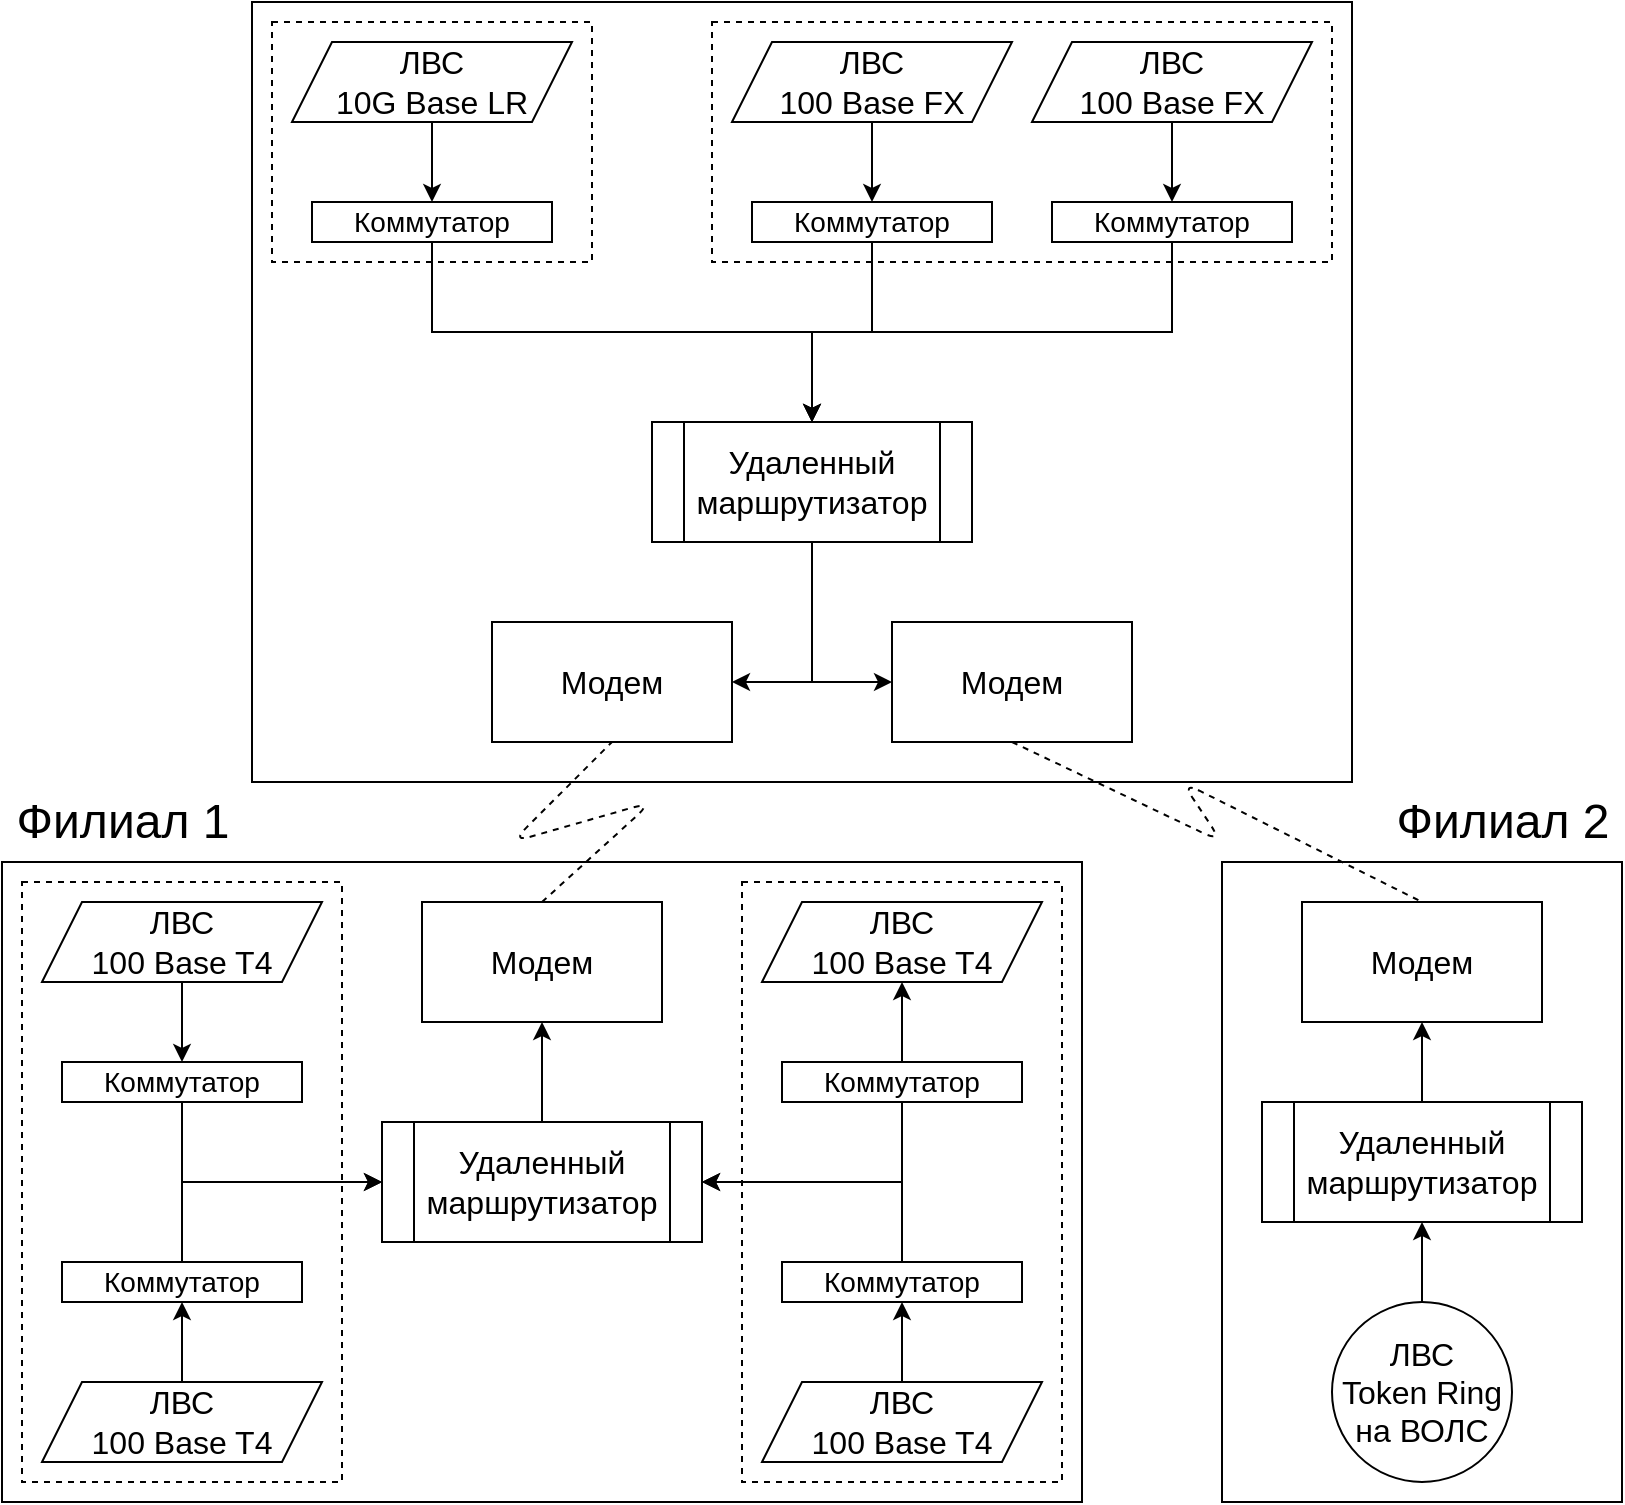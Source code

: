 <mxfile version="13.6.10" type="github">
  <diagram id="Ht1M8jgEwFfnCIfOTk4-" name="Page-1">
    <mxGraphModel dx="-249" dy="1341" grid="1" gridSize="10" guides="1" tooltips="1" connect="1" arrows="1" fold="1" page="1" pageScale="1" pageWidth="1169" pageHeight="827" math="0" shadow="0">
      <root>
        <mxCell id="0" />
        <mxCell id="1" parent="0" />
        <mxCell id="H0Uw_oi4I9NrX1j97PpR-87" value="" style="rounded=0;whiteSpace=wrap;html=1;fontSize=16;" vertex="1" parent="1">
          <mxGeometry x="1950" y="-350" width="200" height="320" as="geometry" />
        </mxCell>
        <mxCell id="H0Uw_oi4I9NrX1j97PpR-51" value="" style="rounded=0;whiteSpace=wrap;html=1;fontSize=16;" vertex="1" parent="1">
          <mxGeometry x="1465" y="-780" width="550" height="390" as="geometry" />
        </mxCell>
        <mxCell id="H0Uw_oi4I9NrX1j97PpR-79" value="" style="rounded=0;whiteSpace=wrap;html=1;dashed=1;fontSize=16;" vertex="1" parent="1">
          <mxGeometry x="1695" y="-770" width="310" height="120" as="geometry" />
        </mxCell>
        <mxCell id="H0Uw_oi4I9NrX1j97PpR-78" value="" style="rounded=0;whiteSpace=wrap;html=1;dashed=1;fontSize=16;" vertex="1" parent="1">
          <mxGeometry x="1475" y="-770" width="160" height="120" as="geometry" />
        </mxCell>
        <mxCell id="H0Uw_oi4I9NrX1j97PpR-71" value="" style="rounded=0;whiteSpace=wrap;html=1;fontSize=16;" vertex="1" parent="1">
          <mxGeometry x="1340" y="-350" width="540" height="320" as="geometry" />
        </mxCell>
        <mxCell id="H0Uw_oi4I9NrX1j97PpR-76" value="" style="rounded=0;whiteSpace=wrap;html=1;fontSize=16;dashed=1;" vertex="1" parent="1">
          <mxGeometry x="1710" y="-340" width="160" height="300" as="geometry" />
        </mxCell>
        <mxCell id="H0Uw_oi4I9NrX1j97PpR-73" value="" style="rounded=0;whiteSpace=wrap;html=1;fontSize=16;dashed=1;" vertex="1" parent="1">
          <mxGeometry x="1350" y="-340" width="160" height="300" as="geometry" />
        </mxCell>
        <mxCell id="H0Uw_oi4I9NrX1j97PpR-38" style="edgeStyle=orthogonalEdgeStyle;rounded=0;orthogonalLoop=1;jettySize=auto;html=1;exitX=0.5;exitY=1;exitDx=0;exitDy=0;entryX=0.5;entryY=0;entryDx=0;entryDy=0;fontSize=16;" edge="1" parent="1" source="H0Uw_oi4I9NrX1j97PpR-29" target="H0Uw_oi4I9NrX1j97PpR-31">
          <mxGeometry relative="1" as="geometry" />
        </mxCell>
        <mxCell id="H0Uw_oi4I9NrX1j97PpR-29" value="&lt;font style=&quot;font-size: 14px;&quot;&gt;Коммутатор&lt;/font&gt;" style="rounded=0;whiteSpace=wrap;html=1;fontSize=14;" vertex="1" parent="1">
          <mxGeometry x="1495" y="-680" width="120" height="20" as="geometry" />
        </mxCell>
        <mxCell id="H0Uw_oi4I9NrX1j97PpR-35" style="edgeStyle=orthogonalEdgeStyle;rounded=0;orthogonalLoop=1;jettySize=auto;html=1;exitX=0.5;exitY=1;exitDx=0;exitDy=0;entryX=1;entryY=0.5;entryDx=0;entryDy=0;fontSize=16;" edge="1" parent="1" source="H0Uw_oi4I9NrX1j97PpR-31" target="H0Uw_oi4I9NrX1j97PpR-33">
          <mxGeometry relative="1" as="geometry" />
        </mxCell>
        <mxCell id="H0Uw_oi4I9NrX1j97PpR-36" style="edgeStyle=orthogonalEdgeStyle;rounded=0;orthogonalLoop=1;jettySize=auto;html=1;exitX=0.5;exitY=1;exitDx=0;exitDy=0;entryX=0;entryY=0.5;entryDx=0;entryDy=0;fontSize=16;" edge="1" parent="1" source="H0Uw_oi4I9NrX1j97PpR-31" target="H0Uw_oi4I9NrX1j97PpR-34">
          <mxGeometry relative="1" as="geometry" />
        </mxCell>
        <mxCell id="H0Uw_oi4I9NrX1j97PpR-31" value="Удаленный маршрутизатор" style="shape=process;whiteSpace=wrap;html=1;backgroundOutline=1;fontSize=16;" vertex="1" parent="1">
          <mxGeometry x="1665" y="-570" width="160" height="60" as="geometry" />
        </mxCell>
        <mxCell id="H0Uw_oi4I9NrX1j97PpR-33" value="Модем" style="rounded=0;whiteSpace=wrap;html=1;fontSize=16;" vertex="1" parent="1">
          <mxGeometry x="1585" y="-470" width="120" height="60" as="geometry" />
        </mxCell>
        <mxCell id="H0Uw_oi4I9NrX1j97PpR-34" value="Модем" style="rounded=0;whiteSpace=wrap;html=1;fontSize=16;" vertex="1" parent="1">
          <mxGeometry x="1785" y="-470" width="120" height="60" as="geometry" />
        </mxCell>
        <mxCell id="H0Uw_oi4I9NrX1j97PpR-44" style="edgeStyle=orthogonalEdgeStyle;rounded=0;orthogonalLoop=1;jettySize=auto;html=1;exitX=0.5;exitY=1;exitDx=0;exitDy=0;fontSize=16;entryX=0.5;entryY=0;entryDx=0;entryDy=0;" edge="1" parent="1" source="H0Uw_oi4I9NrX1j97PpR-39" target="H0Uw_oi4I9NrX1j97PpR-31">
          <mxGeometry relative="1" as="geometry">
            <mxPoint x="1745" y="-580.0" as="targetPoint" />
          </mxGeometry>
        </mxCell>
        <mxCell id="H0Uw_oi4I9NrX1j97PpR-39" value="&lt;font style=&quot;font-size: 14px;&quot;&gt;Коммутатор&lt;/font&gt;" style="rounded=0;whiteSpace=wrap;html=1;fontSize=14;" vertex="1" parent="1">
          <mxGeometry x="1865" y="-680" width="120" height="20" as="geometry" />
        </mxCell>
        <mxCell id="H0Uw_oi4I9NrX1j97PpR-43" style="edgeStyle=orthogonalEdgeStyle;rounded=0;orthogonalLoop=1;jettySize=auto;html=1;exitX=0.5;exitY=1;exitDx=0;exitDy=0;entryX=0.5;entryY=0;entryDx=0;entryDy=0;fontSize=16;" edge="1" parent="1" source="H0Uw_oi4I9NrX1j97PpR-40" target="H0Uw_oi4I9NrX1j97PpR-31">
          <mxGeometry relative="1" as="geometry" />
        </mxCell>
        <mxCell id="H0Uw_oi4I9NrX1j97PpR-40" value="&lt;font style=&quot;font-size: 14px;&quot;&gt;Коммутатор&lt;/font&gt;" style="rounded=0;whiteSpace=wrap;html=1;fontSize=14;" vertex="1" parent="1">
          <mxGeometry x="1715" y="-680" width="120" height="20" as="geometry" />
        </mxCell>
        <mxCell id="H0Uw_oi4I9NrX1j97PpR-46" style="edgeStyle=orthogonalEdgeStyle;rounded=0;orthogonalLoop=1;jettySize=auto;html=1;exitX=0.5;exitY=1;exitDx=0;exitDy=0;entryX=0.5;entryY=0;entryDx=0;entryDy=0;fontSize=16;" edge="1" parent="1" source="H0Uw_oi4I9NrX1j97PpR-45" target="H0Uw_oi4I9NrX1j97PpR-29">
          <mxGeometry relative="1" as="geometry" />
        </mxCell>
        <mxCell id="H0Uw_oi4I9NrX1j97PpR-45" value="ЛВС&lt;br&gt;10G Base LR" style="shape=parallelogram;perimeter=parallelogramPerimeter;whiteSpace=wrap;html=1;fixedSize=1;fontSize=16;" vertex="1" parent="1">
          <mxGeometry x="1485" y="-760" width="140" height="40" as="geometry" />
        </mxCell>
        <mxCell id="H0Uw_oi4I9NrX1j97PpR-49" style="edgeStyle=orthogonalEdgeStyle;rounded=0;orthogonalLoop=1;jettySize=auto;html=1;exitX=0.5;exitY=1;exitDx=0;exitDy=0;entryX=0.5;entryY=0;entryDx=0;entryDy=0;fontSize=16;" edge="1" parent="1" source="H0Uw_oi4I9NrX1j97PpR-47" target="H0Uw_oi4I9NrX1j97PpR-40">
          <mxGeometry relative="1" as="geometry" />
        </mxCell>
        <mxCell id="H0Uw_oi4I9NrX1j97PpR-47" value="ЛВС&lt;br&gt;100 Base FX" style="shape=parallelogram;perimeter=parallelogramPerimeter;whiteSpace=wrap;html=1;fixedSize=1;fontSize=16;" vertex="1" parent="1">
          <mxGeometry x="1705" y="-760" width="140" height="40" as="geometry" />
        </mxCell>
        <mxCell id="H0Uw_oi4I9NrX1j97PpR-50" style="edgeStyle=orthogonalEdgeStyle;rounded=0;orthogonalLoop=1;jettySize=auto;html=1;exitX=0.5;exitY=1;exitDx=0;exitDy=0;entryX=0.5;entryY=0;entryDx=0;entryDy=0;fontSize=16;" edge="1" parent="1" source="H0Uw_oi4I9NrX1j97PpR-48" target="H0Uw_oi4I9NrX1j97PpR-39">
          <mxGeometry relative="1" as="geometry" />
        </mxCell>
        <mxCell id="H0Uw_oi4I9NrX1j97PpR-48" value="ЛВС&lt;br&gt;100 Base FX" style="shape=parallelogram;perimeter=parallelogramPerimeter;whiteSpace=wrap;html=1;fixedSize=1;fontSize=16;" vertex="1" parent="1">
          <mxGeometry x="1855" y="-760" width="140" height="40" as="geometry" />
        </mxCell>
        <mxCell id="H0Uw_oi4I9NrX1j97PpR-52" value="Модем" style="rounded=0;whiteSpace=wrap;html=1;fontSize=16;" vertex="1" parent="1">
          <mxGeometry x="1550" y="-330" width="120" height="60" as="geometry" />
        </mxCell>
        <mxCell id="H0Uw_oi4I9NrX1j97PpR-70" style="edgeStyle=orthogonalEdgeStyle;rounded=0;orthogonalLoop=1;jettySize=auto;html=1;exitX=0.5;exitY=0;exitDx=0;exitDy=0;entryX=0.5;entryY=1;entryDx=0;entryDy=0;fontSize=16;" edge="1" parent="1" source="H0Uw_oi4I9NrX1j97PpR-53" target="H0Uw_oi4I9NrX1j97PpR-52">
          <mxGeometry relative="1" as="geometry" />
        </mxCell>
        <mxCell id="H0Uw_oi4I9NrX1j97PpR-53" value="Удаленный маршрутизатор" style="shape=process;whiteSpace=wrap;html=1;backgroundOutline=1;fontSize=16;" vertex="1" parent="1">
          <mxGeometry x="1530" y="-220" width="160" height="60" as="geometry" />
        </mxCell>
        <mxCell id="H0Uw_oi4I9NrX1j97PpR-68" style="edgeStyle=orthogonalEdgeStyle;rounded=0;orthogonalLoop=1;jettySize=auto;html=1;exitX=0.5;exitY=0;exitDx=0;exitDy=0;entryX=0;entryY=0.5;entryDx=0;entryDy=0;fontSize=16;" edge="1" parent="1" source="H0Uw_oi4I9NrX1j97PpR-54" target="H0Uw_oi4I9NrX1j97PpR-53">
          <mxGeometry relative="1" as="geometry" />
        </mxCell>
        <mxCell id="H0Uw_oi4I9NrX1j97PpR-54" value="&lt;font style=&quot;font-size: 14px;&quot;&gt;Коммутатор&lt;/font&gt;" style="rounded=0;whiteSpace=wrap;html=1;fontSize=14;" vertex="1" parent="1">
          <mxGeometry x="1370" y="-150" width="120" height="20" as="geometry" />
        </mxCell>
        <mxCell id="H0Uw_oi4I9NrX1j97PpR-69" style="edgeStyle=orthogonalEdgeStyle;rounded=0;orthogonalLoop=1;jettySize=auto;html=1;exitX=0.5;exitY=1;exitDx=0;exitDy=0;entryX=0;entryY=0.5;entryDx=0;entryDy=0;fontSize=16;" edge="1" parent="1" source="H0Uw_oi4I9NrX1j97PpR-55" target="H0Uw_oi4I9NrX1j97PpR-53">
          <mxGeometry relative="1" as="geometry" />
        </mxCell>
        <mxCell id="H0Uw_oi4I9NrX1j97PpR-55" value="&lt;font style=&quot;font-size: 14px;&quot;&gt;Коммутатор&lt;/font&gt;" style="rounded=0;whiteSpace=wrap;html=1;fontSize=14;" vertex="1" parent="1">
          <mxGeometry x="1370" y="-250" width="120" height="20" as="geometry" />
        </mxCell>
        <mxCell id="H0Uw_oi4I9NrX1j97PpR-65" style="edgeStyle=orthogonalEdgeStyle;rounded=0;orthogonalLoop=1;jettySize=auto;html=1;exitX=0.5;exitY=0;exitDx=0;exitDy=0;entryX=0.5;entryY=1;entryDx=0;entryDy=0;fontSize=16;" edge="1" parent="1" source="H0Uw_oi4I9NrX1j97PpR-56" target="H0Uw_oi4I9NrX1j97PpR-60">
          <mxGeometry relative="1" as="geometry" />
        </mxCell>
        <mxCell id="H0Uw_oi4I9NrX1j97PpR-66" style="edgeStyle=orthogonalEdgeStyle;rounded=0;orthogonalLoop=1;jettySize=auto;html=1;exitX=0.5;exitY=1;exitDx=0;exitDy=0;entryX=1;entryY=0.5;entryDx=0;entryDy=0;fontSize=16;" edge="1" parent="1" source="H0Uw_oi4I9NrX1j97PpR-56" target="H0Uw_oi4I9NrX1j97PpR-53">
          <mxGeometry relative="1" as="geometry" />
        </mxCell>
        <mxCell id="H0Uw_oi4I9NrX1j97PpR-56" value="&lt;font style=&quot;font-size: 14px;&quot;&gt;Коммутатор&lt;/font&gt;" style="rounded=0;whiteSpace=wrap;html=1;fontSize=14;" vertex="1" parent="1">
          <mxGeometry x="1730" y="-250" width="120" height="20" as="geometry" />
        </mxCell>
        <mxCell id="H0Uw_oi4I9NrX1j97PpR-67" style="edgeStyle=orthogonalEdgeStyle;rounded=0;orthogonalLoop=1;jettySize=auto;html=1;exitX=0.5;exitY=0;exitDx=0;exitDy=0;fontSize=16;entryX=1;entryY=0.5;entryDx=0;entryDy=0;" edge="1" parent="1" source="H0Uw_oi4I9NrX1j97PpR-57" target="H0Uw_oi4I9NrX1j97PpR-53">
          <mxGeometry relative="1" as="geometry">
            <mxPoint x="1710" y="-210" as="targetPoint" />
          </mxGeometry>
        </mxCell>
        <mxCell id="H0Uw_oi4I9NrX1j97PpR-57" value="&lt;font style=&quot;font-size: 14px;&quot;&gt;Коммутатор&lt;/font&gt;" style="rounded=0;whiteSpace=wrap;html=1;fontSize=14;" vertex="1" parent="1">
          <mxGeometry x="1730" y="-150" width="120" height="20" as="geometry" />
        </mxCell>
        <mxCell id="H0Uw_oi4I9NrX1j97PpR-63" style="edgeStyle=orthogonalEdgeStyle;rounded=0;orthogonalLoop=1;jettySize=auto;html=1;exitX=0.5;exitY=0;exitDx=0;exitDy=0;entryX=0.5;entryY=1;entryDx=0;entryDy=0;fontSize=16;" edge="1" parent="1" source="H0Uw_oi4I9NrX1j97PpR-58" target="H0Uw_oi4I9NrX1j97PpR-54">
          <mxGeometry relative="1" as="geometry" />
        </mxCell>
        <mxCell id="H0Uw_oi4I9NrX1j97PpR-58" value="ЛВС&lt;br&gt;100 Base T4" style="shape=parallelogram;perimeter=parallelogramPerimeter;whiteSpace=wrap;html=1;fixedSize=1;fontSize=16;" vertex="1" parent="1">
          <mxGeometry x="1360" y="-90" width="140" height="40" as="geometry" />
        </mxCell>
        <mxCell id="H0Uw_oi4I9NrX1j97PpR-62" style="edgeStyle=orthogonalEdgeStyle;rounded=0;orthogonalLoop=1;jettySize=auto;html=1;exitX=0.5;exitY=1;exitDx=0;exitDy=0;entryX=0.5;entryY=0;entryDx=0;entryDy=0;fontSize=16;" edge="1" parent="1" source="H0Uw_oi4I9NrX1j97PpR-59" target="H0Uw_oi4I9NrX1j97PpR-55">
          <mxGeometry relative="1" as="geometry" />
        </mxCell>
        <mxCell id="H0Uw_oi4I9NrX1j97PpR-59" value="ЛВС&lt;br&gt;100 Base T4" style="shape=parallelogram;perimeter=parallelogramPerimeter;whiteSpace=wrap;html=1;fixedSize=1;fontSize=16;" vertex="1" parent="1">
          <mxGeometry x="1360" y="-330" width="140" height="40" as="geometry" />
        </mxCell>
        <mxCell id="H0Uw_oi4I9NrX1j97PpR-60" value="ЛВС&lt;br&gt;100 Base T4" style="shape=parallelogram;perimeter=parallelogramPerimeter;whiteSpace=wrap;html=1;fixedSize=1;fontSize=16;" vertex="1" parent="1">
          <mxGeometry x="1720" y="-330" width="140" height="40" as="geometry" />
        </mxCell>
        <mxCell id="H0Uw_oi4I9NrX1j97PpR-64" style="edgeStyle=orthogonalEdgeStyle;rounded=0;orthogonalLoop=1;jettySize=auto;html=1;exitX=0.5;exitY=0;exitDx=0;exitDy=0;entryX=0.5;entryY=1;entryDx=0;entryDy=0;fontSize=16;" edge="1" parent="1" source="H0Uw_oi4I9NrX1j97PpR-61" target="H0Uw_oi4I9NrX1j97PpR-57">
          <mxGeometry relative="1" as="geometry" />
        </mxCell>
        <mxCell id="H0Uw_oi4I9NrX1j97PpR-61" value="ЛВС&lt;br&gt;100 Base T4" style="shape=parallelogram;perimeter=parallelogramPerimeter;whiteSpace=wrap;html=1;fixedSize=1;fontSize=16;" vertex="1" parent="1">
          <mxGeometry x="1720" y="-90" width="140" height="40" as="geometry" />
        </mxCell>
        <mxCell id="H0Uw_oi4I9NrX1j97PpR-72" value="" style="endArrow=none;dashed=1;html=1;fontSize=16;exitX=0.5;exitY=0;exitDx=0;exitDy=0;entryX=0.5;entryY=1;entryDx=0;entryDy=0;" edge="1" parent="1" source="H0Uw_oi4I9NrX1j97PpR-52" target="H0Uw_oi4I9NrX1j97PpR-33">
          <mxGeometry width="50" height="50" relative="1" as="geometry">
            <mxPoint x="1525" y="-320" as="sourcePoint" />
            <mxPoint x="1575" y="-370" as="targetPoint" />
            <Array as="points">
              <mxPoint x="1665" y="-380" />
              <mxPoint x="1595" y="-360" />
            </Array>
          </mxGeometry>
        </mxCell>
        <mxCell id="H0Uw_oi4I9NrX1j97PpR-80" value="Модем" style="rounded=0;whiteSpace=wrap;html=1;fontSize=16;" vertex="1" parent="1">
          <mxGeometry x="1990" y="-330" width="120" height="60" as="geometry" />
        </mxCell>
        <mxCell id="H0Uw_oi4I9NrX1j97PpR-84" style="edgeStyle=orthogonalEdgeStyle;rounded=0;orthogonalLoop=1;jettySize=auto;html=1;exitX=0.5;exitY=0;exitDx=0;exitDy=0;entryX=0.5;entryY=1;entryDx=0;entryDy=0;fontSize=16;" edge="1" parent="1" source="H0Uw_oi4I9NrX1j97PpR-81" target="H0Uw_oi4I9NrX1j97PpR-80">
          <mxGeometry relative="1" as="geometry" />
        </mxCell>
        <mxCell id="H0Uw_oi4I9NrX1j97PpR-81" value="Удаленный маршрутизатор" style="shape=process;whiteSpace=wrap;html=1;backgroundOutline=1;fontSize=16;" vertex="1" parent="1">
          <mxGeometry x="1970" y="-230" width="160" height="60" as="geometry" />
        </mxCell>
        <mxCell id="H0Uw_oi4I9NrX1j97PpR-83" style="edgeStyle=orthogonalEdgeStyle;rounded=0;orthogonalLoop=1;jettySize=auto;html=1;exitX=0.5;exitY=0;exitDx=0;exitDy=0;entryX=0.5;entryY=1;entryDx=0;entryDy=0;fontSize=16;" edge="1" parent="1" source="H0Uw_oi4I9NrX1j97PpR-82" target="H0Uw_oi4I9NrX1j97PpR-81">
          <mxGeometry relative="1" as="geometry" />
        </mxCell>
        <mxCell id="H0Uw_oi4I9NrX1j97PpR-82" value="ЛВС&lt;br&gt;Token Ring на ВОЛС" style="ellipse;whiteSpace=wrap;html=1;aspect=fixed;fontSize=16;" vertex="1" parent="1">
          <mxGeometry x="2005" y="-130" width="90" height="90" as="geometry" />
        </mxCell>
        <mxCell id="H0Uw_oi4I9NrX1j97PpR-86" value="" style="endArrow=none;dashed=1;html=1;fontSize=16;entryX=0.5;entryY=0;entryDx=0;entryDy=0;exitX=0.5;exitY=1;exitDx=0;exitDy=0;" edge="1" parent="1" source="H0Uw_oi4I9NrX1j97PpR-34" target="H0Uw_oi4I9NrX1j97PpR-80">
          <mxGeometry width="50" height="50" relative="1" as="geometry">
            <mxPoint x="1525" y="-350" as="sourcePoint" />
            <mxPoint x="1575" y="-400" as="targetPoint" />
            <Array as="points">
              <mxPoint x="1950" y="-360" />
              <mxPoint x="1930" y="-390" />
            </Array>
          </mxGeometry>
        </mxCell>
        <mxCell id="H0Uw_oi4I9NrX1j97PpR-88" value="Филиал 1" style="text;html=1;align=center;verticalAlign=middle;resizable=0;points=[];autosize=1;fontSize=24;" vertex="1" parent="1">
          <mxGeometry x="1340" y="-385" width="120" height="30" as="geometry" />
        </mxCell>
        <mxCell id="H0Uw_oi4I9NrX1j97PpR-89" value="Филиал 2" style="text;html=1;align=center;verticalAlign=middle;resizable=0;points=[];autosize=1;fontSize=24;" vertex="1" parent="1">
          <mxGeometry x="2030" y="-385" width="120" height="30" as="geometry" />
        </mxCell>
      </root>
    </mxGraphModel>
  </diagram>
</mxfile>
